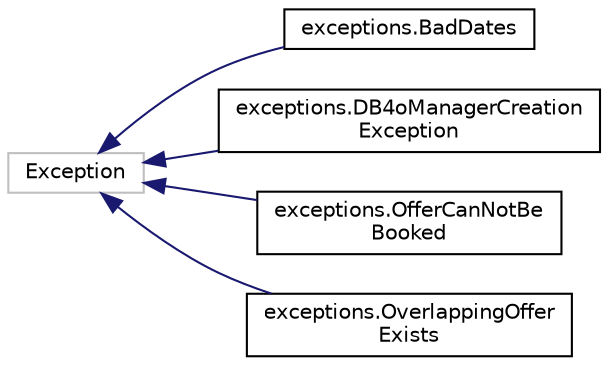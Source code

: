 digraph "Graphical Class Hierarchy"
{
 // LATEX_PDF_SIZE
  edge [fontname="Helvetica",fontsize="10",labelfontname="Helvetica",labelfontsize="10"];
  node [fontname="Helvetica",fontsize="10",shape=record];
  rankdir="LR";
  Node9 [label="Exception",height=0.2,width=0.4,color="grey75", fillcolor="white", style="filled",tooltip=" "];
  Node9 -> Node0 [dir="back",color="midnightblue",fontsize="10",style="solid",fontname="Helvetica"];
  Node0 [label="exceptions.BadDates",height=0.2,width=0.4,color="black", fillcolor="white", style="filled",URL="$classexceptions_1_1BadDates.html",tooltip=" "];
  Node9 -> Node11 [dir="back",color="midnightblue",fontsize="10",style="solid",fontname="Helvetica"];
  Node11 [label="exceptions.DB4oManagerCreation\lException",height=0.2,width=0.4,color="black", fillcolor="white", style="filled",URL="$classexceptions_1_1DB4oManagerCreationException.html",tooltip=" "];
  Node9 -> Node12 [dir="back",color="midnightblue",fontsize="10",style="solid",fontname="Helvetica"];
  Node12 [label="exceptions.OfferCanNotBe\lBooked",height=0.2,width=0.4,color="black", fillcolor="white", style="filled",URL="$classexceptions_1_1OfferCanNotBeBooked.html",tooltip=" "];
  Node9 -> Node13 [dir="back",color="midnightblue",fontsize="10",style="solid",fontname="Helvetica"];
  Node13 [label="exceptions.OverlappingOffer\lExists",height=0.2,width=0.4,color="black", fillcolor="white", style="filled",URL="$classexceptions_1_1OverlappingOfferExists.html",tooltip=" "];
}
